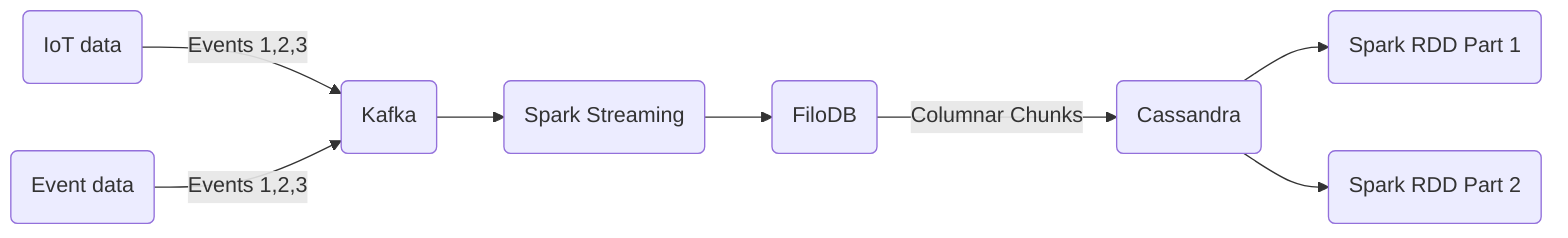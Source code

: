 graph LR;
E1(IoT data);
E2(Event data);
k1(Kafka);
c1(Cassandra);
E1-- Events 1,2,3 -->k1;
E2-- Events 1,2,3 -->k1;
k1 --> S(Spark Streaming);
S --> F(FiloDB);
F-- Columnar Chunks -->c1;
c1 -->s1(Spark RDD Part 1);
c1 -->s2(Spark RDD Part 2);